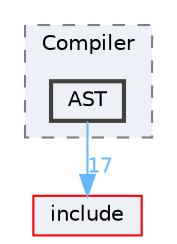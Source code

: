 digraph "/Users/fola/Documents/ArkScript/Ark/src/arkreactor/Compiler/AST"
{
 // INTERACTIVE_SVG=YES
 // LATEX_PDF_SIZE
  bgcolor="transparent";
  edge [fontname=Helvetica,fontsize=10,labelfontname=Helvetica,labelfontsize=10];
  node [fontname=Helvetica,fontsize=10,shape=box,height=0.2,width=0.4];
  compound=true
  subgraph clusterdir_548d85becfdd8b4d1d64f6a452aea6ab {
    graph [ bgcolor="#edf0f7", pencolor="grey50", label="Compiler", fontname=Helvetica,fontsize=10 style="filled,dashed", URL="dir_548d85becfdd8b4d1d64f6a452aea6ab.html",tooltip=""]
  dir_60d9a1ba7355fd01e18353677e9347b6 [label="AST", fillcolor="#edf0f7", color="grey25", style="filled,bold", URL="dir_60d9a1ba7355fd01e18353677e9347b6.html",tooltip=""];
  }
  dir_d44c64559bbebec7f509842c48db8b23 [label="include", fillcolor="#edf0f7", color="red", style="filled", URL="dir_d44c64559bbebec7f509842c48db8b23.html",tooltip=""];
  dir_60d9a1ba7355fd01e18353677e9347b6->dir_d44c64559bbebec7f509842c48db8b23 [headlabel="17", labeldistance=1.5 headhref="dir_000004_000023.html" color="steelblue1" fontcolor="steelblue1"];
}
